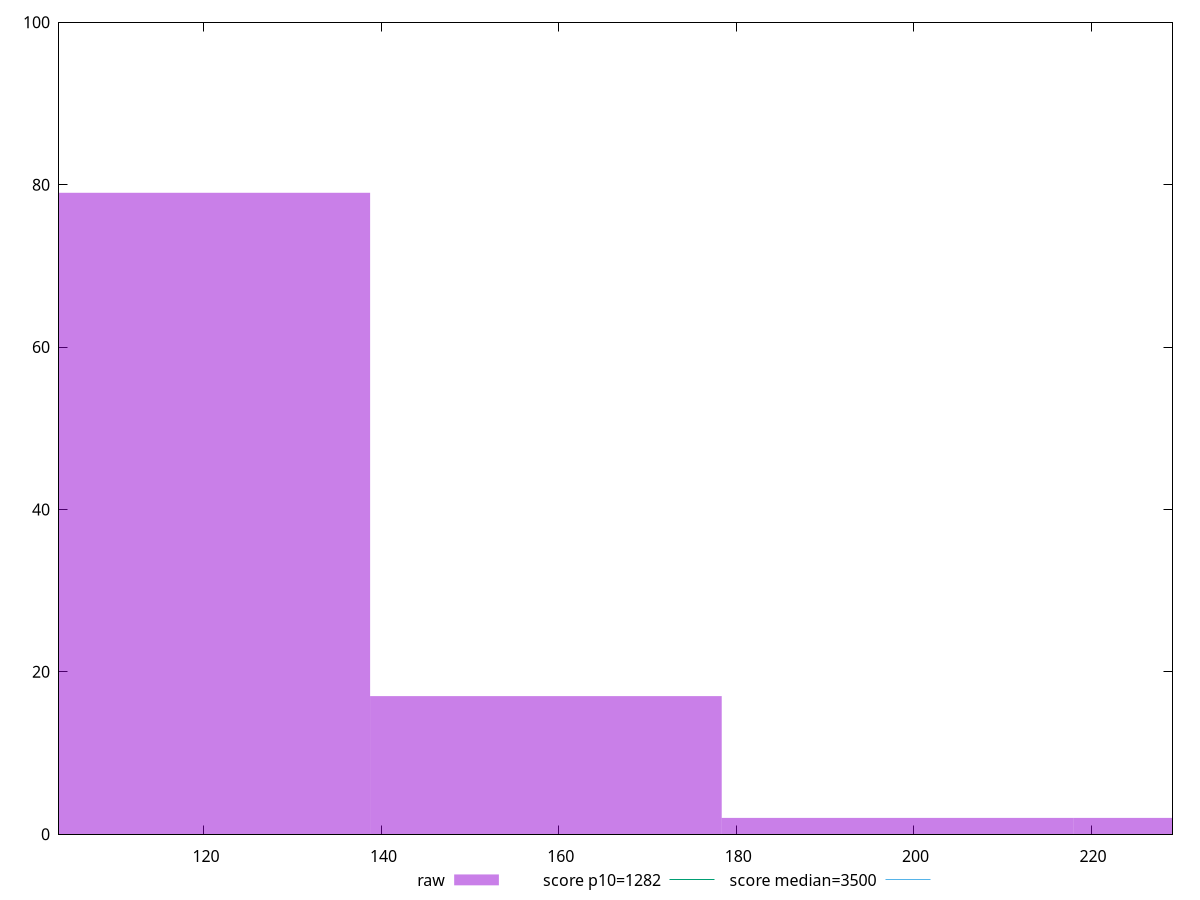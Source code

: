 reset

$raw <<EOF
118.91063837748916 79
158.54751783665222 17
198.18439729581527 2
237.82127675497833 2
EOF

set key outside below
set boxwidth 39.636879459163055
set xrange [103.65599999999998:229.18399999999997]
set yrange [0:100]
set trange [0:100]
set style fill transparent solid 0.5 noborder

set parametric
set terminal svg size 640, 490 enhanced background rgb 'white'
set output "report_00025_2021-02-22T21:38:55.199Z/bootup-time/samples/pages+cached+noadtech+nomedia+nocss/raw/histogram.svg"

plot $raw title "raw" with boxes, \
     1282,t title "score p10=1282", \
     3500,t title "score median=3500"

reset
